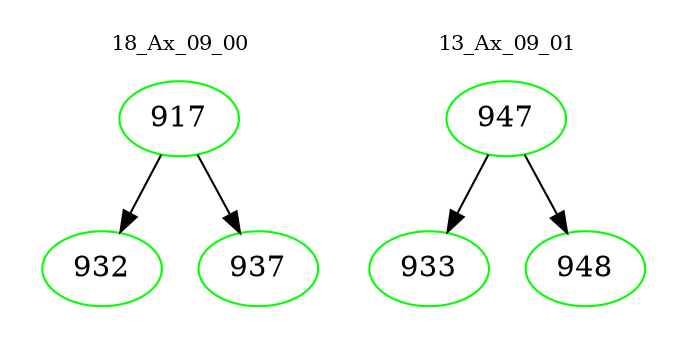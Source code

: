 digraph{
subgraph cluster_0 {
color = white
label = "18_Ax_09_00";
fontsize=10;
T0_917 [label="917", color="green"]
T0_917 -> T0_932 [color="black"]
T0_932 [label="932", color="green"]
T0_917 -> T0_937 [color="black"]
T0_937 [label="937", color="green"]
}
subgraph cluster_1 {
color = white
label = "13_Ax_09_01";
fontsize=10;
T1_947 [label="947", color="green"]
T1_947 -> T1_933 [color="black"]
T1_933 [label="933", color="green"]
T1_947 -> T1_948 [color="black"]
T1_948 [label="948", color="green"]
}
}

